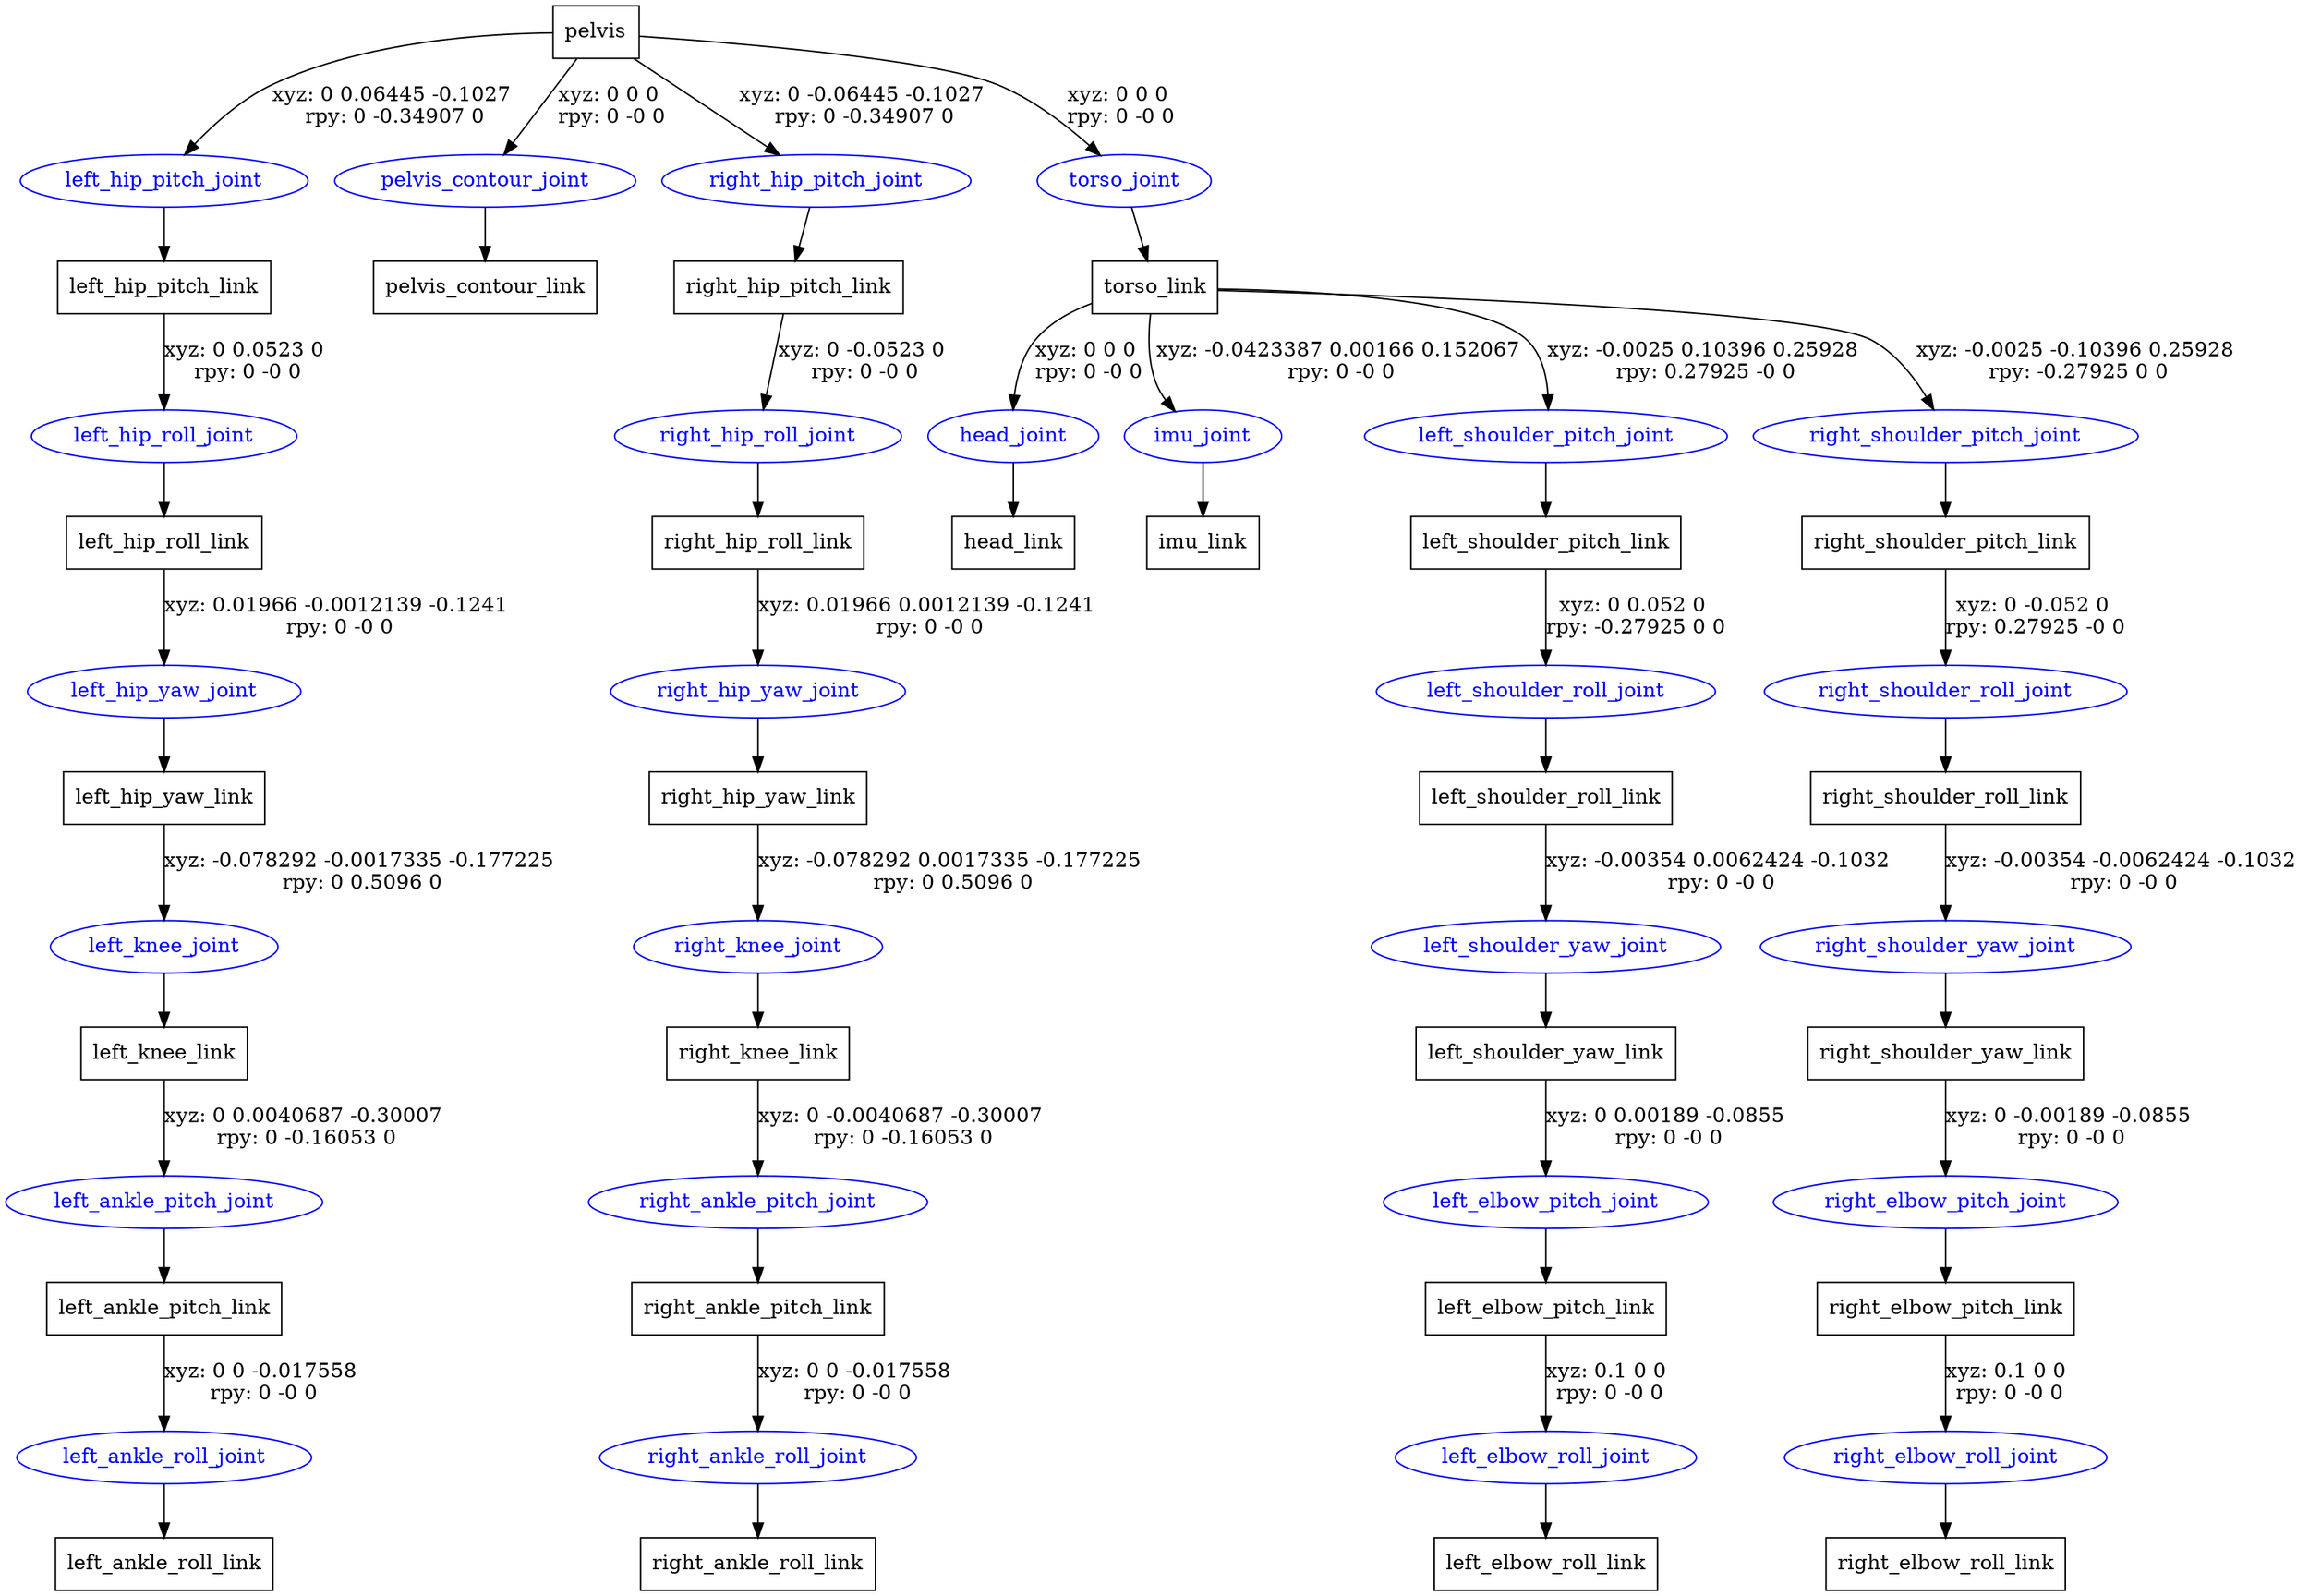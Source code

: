 digraph G {
node [shape=box];
"pelvis" [label="pelvis"];
"left_hip_pitch_link" [label="left_hip_pitch_link"];
"left_hip_roll_link" [label="left_hip_roll_link"];
"left_hip_yaw_link" [label="left_hip_yaw_link"];
"left_knee_link" [label="left_knee_link"];
"left_ankle_pitch_link" [label="left_ankle_pitch_link"];
"left_ankle_roll_link" [label="left_ankle_roll_link"];
"pelvis_contour_link" [label="pelvis_contour_link"];
"right_hip_pitch_link" [label="right_hip_pitch_link"];
"right_hip_roll_link" [label="right_hip_roll_link"];
"right_hip_yaw_link" [label="right_hip_yaw_link"];
"right_knee_link" [label="right_knee_link"];
"right_ankle_pitch_link" [label="right_ankle_pitch_link"];
"right_ankle_roll_link" [label="right_ankle_roll_link"];
"torso_link" [label="torso_link"];
"head_link" [label="head_link"];
"imu_link" [label="imu_link"];
"left_shoulder_pitch_link" [label="left_shoulder_pitch_link"];
"left_shoulder_roll_link" [label="left_shoulder_roll_link"];
"left_shoulder_yaw_link" [label="left_shoulder_yaw_link"];
"left_elbow_pitch_link" [label="left_elbow_pitch_link"];
"left_elbow_roll_link" [label="left_elbow_roll_link"];
"right_shoulder_pitch_link" [label="right_shoulder_pitch_link"];
"right_shoulder_roll_link" [label="right_shoulder_roll_link"];
"right_shoulder_yaw_link" [label="right_shoulder_yaw_link"];
"right_elbow_pitch_link" [label="right_elbow_pitch_link"];
"right_elbow_roll_link" [label="right_elbow_roll_link"];
node [shape=ellipse, color=blue, fontcolor=blue];
"pelvis" -> "left_hip_pitch_joint" [label="xyz: 0 0.06445 -0.1027 \nrpy: 0 -0.34907 0"]
"left_hip_pitch_joint" -> "left_hip_pitch_link"
"left_hip_pitch_link" -> "left_hip_roll_joint" [label="xyz: 0 0.0523 0 \nrpy: 0 -0 0"]
"left_hip_roll_joint" -> "left_hip_roll_link"
"left_hip_roll_link" -> "left_hip_yaw_joint" [label="xyz: 0.01966 -0.0012139 -0.1241 \nrpy: 0 -0 0"]
"left_hip_yaw_joint" -> "left_hip_yaw_link"
"left_hip_yaw_link" -> "left_knee_joint" [label="xyz: -0.078292 -0.0017335 -0.177225 \nrpy: 0 0.5096 0"]
"left_knee_joint" -> "left_knee_link"
"left_knee_link" -> "left_ankle_pitch_joint" [label="xyz: 0 0.0040687 -0.30007 \nrpy: 0 -0.16053 0"]
"left_ankle_pitch_joint" -> "left_ankle_pitch_link"
"left_ankle_pitch_link" -> "left_ankle_roll_joint" [label="xyz: 0 0 -0.017558 \nrpy: 0 -0 0"]
"left_ankle_roll_joint" -> "left_ankle_roll_link"
"pelvis" -> "pelvis_contour_joint" [label="xyz: 0 0 0 \nrpy: 0 -0 0"]
"pelvis_contour_joint" -> "pelvis_contour_link"
"pelvis" -> "right_hip_pitch_joint" [label="xyz: 0 -0.06445 -0.1027 \nrpy: 0 -0.34907 0"]
"right_hip_pitch_joint" -> "right_hip_pitch_link"
"right_hip_pitch_link" -> "right_hip_roll_joint" [label="xyz: 0 -0.0523 0 \nrpy: 0 -0 0"]
"right_hip_roll_joint" -> "right_hip_roll_link"
"right_hip_roll_link" -> "right_hip_yaw_joint" [label="xyz: 0.01966 0.0012139 -0.1241 \nrpy: 0 -0 0"]
"right_hip_yaw_joint" -> "right_hip_yaw_link"
"right_hip_yaw_link" -> "right_knee_joint" [label="xyz: -0.078292 0.0017335 -0.177225 \nrpy: 0 0.5096 0"]
"right_knee_joint" -> "right_knee_link"
"right_knee_link" -> "right_ankle_pitch_joint" [label="xyz: 0 -0.0040687 -0.30007 \nrpy: 0 -0.16053 0"]
"right_ankle_pitch_joint" -> "right_ankle_pitch_link"
"right_ankle_pitch_link" -> "right_ankle_roll_joint" [label="xyz: 0 0 -0.017558 \nrpy: 0 -0 0"]
"right_ankle_roll_joint" -> "right_ankle_roll_link"
"pelvis" -> "torso_joint" [label="xyz: 0 0 0 \nrpy: 0 -0 0"]
"torso_joint" -> "torso_link"
"torso_link" -> "head_joint" [label="xyz: 0 0 0 \nrpy: 0 -0 0"]
"head_joint" -> "head_link"
"torso_link" -> "imu_joint" [label="xyz: -0.0423387 0.00166 0.152067 \nrpy: 0 -0 0"]
"imu_joint" -> "imu_link"
"torso_link" -> "left_shoulder_pitch_joint" [label="xyz: -0.0025 0.10396 0.25928 \nrpy: 0.27925 -0 0"]
"left_shoulder_pitch_joint" -> "left_shoulder_pitch_link"
"left_shoulder_pitch_link" -> "left_shoulder_roll_joint" [label="xyz: 0 0.052 0 \nrpy: -0.27925 0 0"]
"left_shoulder_roll_joint" -> "left_shoulder_roll_link"
"left_shoulder_roll_link" -> "left_shoulder_yaw_joint" [label="xyz: -0.00354 0.0062424 -0.1032 \nrpy: 0 -0 0"]
"left_shoulder_yaw_joint" -> "left_shoulder_yaw_link"
"left_shoulder_yaw_link" -> "left_elbow_pitch_joint" [label="xyz: 0 0.00189 -0.0855 \nrpy: 0 -0 0"]
"left_elbow_pitch_joint" -> "left_elbow_pitch_link"
"left_elbow_pitch_link" -> "left_elbow_roll_joint" [label="xyz: 0.1 0 0 \nrpy: 0 -0 0"]
"left_elbow_roll_joint" -> "left_elbow_roll_link"
"torso_link" -> "right_shoulder_pitch_joint" [label="xyz: -0.0025 -0.10396 0.25928 \nrpy: -0.27925 0 0"]
"right_shoulder_pitch_joint" -> "right_shoulder_pitch_link"
"right_shoulder_pitch_link" -> "right_shoulder_roll_joint" [label="xyz: 0 -0.052 0 \nrpy: 0.27925 -0 0"]
"right_shoulder_roll_joint" -> "right_shoulder_roll_link"
"right_shoulder_roll_link" -> "right_shoulder_yaw_joint" [label="xyz: -0.00354 -0.0062424 -0.1032 \nrpy: 0 -0 0"]
"right_shoulder_yaw_joint" -> "right_shoulder_yaw_link"
"right_shoulder_yaw_link" -> "right_elbow_pitch_joint" [label="xyz: 0 -0.00189 -0.0855 \nrpy: 0 -0 0"]
"right_elbow_pitch_joint" -> "right_elbow_pitch_link"
"right_elbow_pitch_link" -> "right_elbow_roll_joint" [label="xyz: 0.1 0 0 \nrpy: 0 -0 0"]
"right_elbow_roll_joint" -> "right_elbow_roll_link"
}
